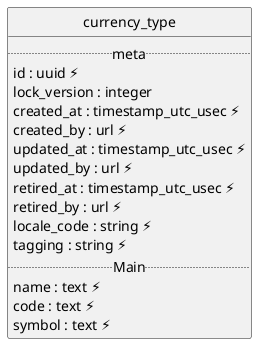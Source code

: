 @startuml uml
skinparam monochrome true
skinparam linetype ortho
hide circle

entity currency_type {
  .. meta ..
  id : uuid ⚡
  lock_version : integer
  created_at : timestamp_utc_usec ⚡
  created_by : url ⚡
  updated_at : timestamp_utc_usec ⚡
  updated_by : url ⚡
  retired_at : timestamp_utc_usec ⚡
  retired_by : url ⚡
  locale_code : string ⚡
  tagging : string ⚡
  .. Main ..
  name : text ⚡
  code : text ⚡
  symbol : text ⚡
}

@enduml
